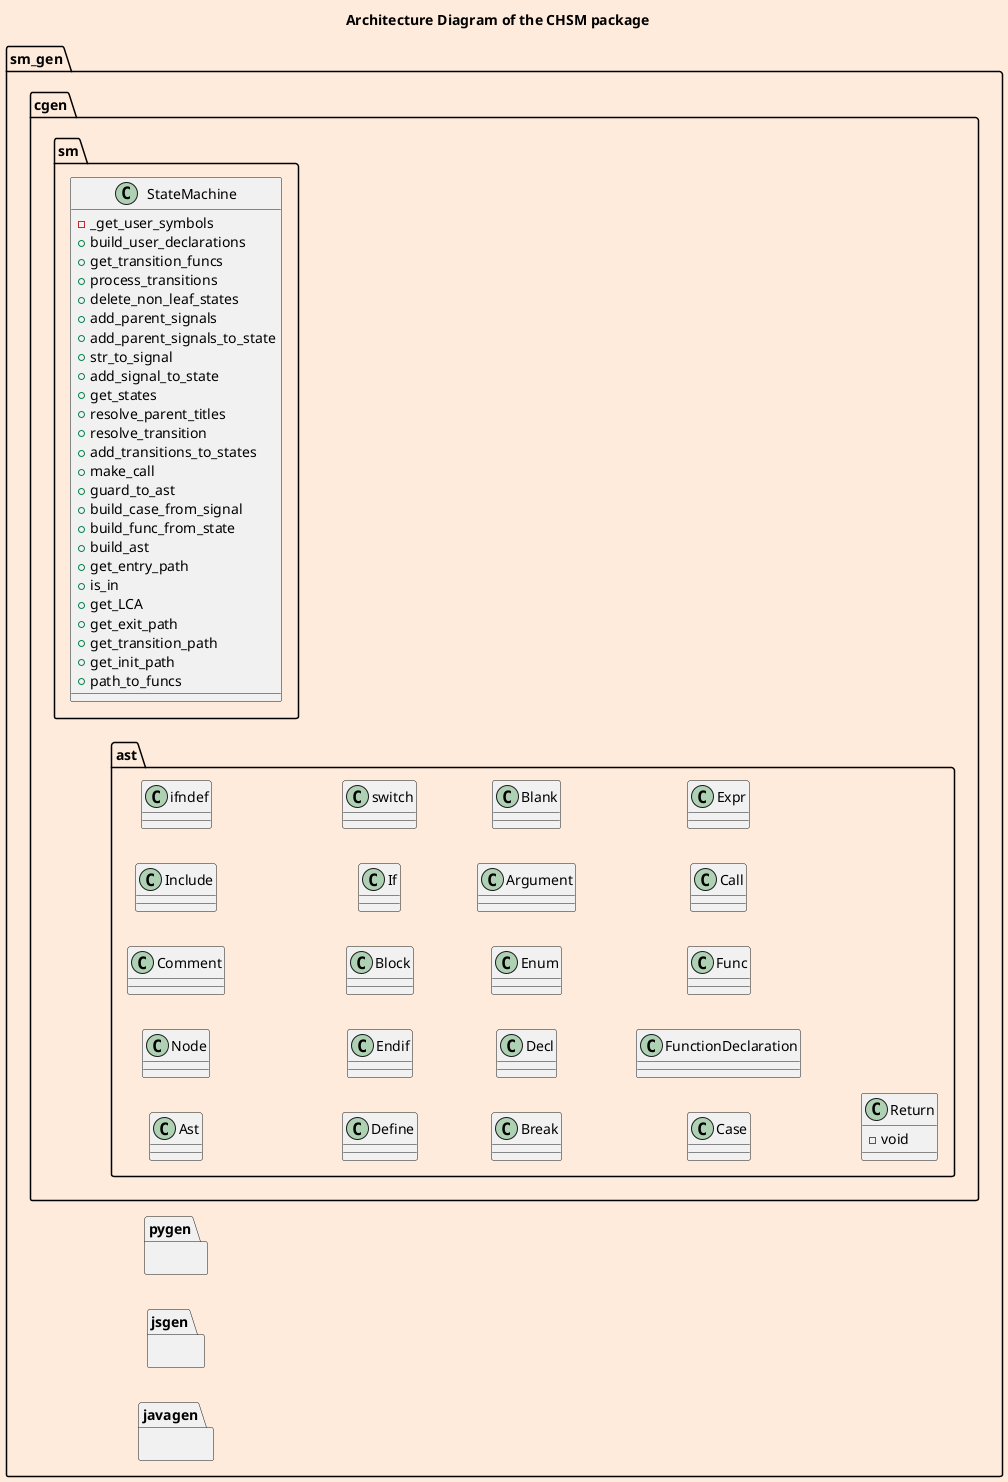 @startuml sm_gen_swad
scale 800 width
skinparam backgroundColor #FFEBDC
scale 1

skinparam cloud {
  backgroundColor Olive
  borderColor orange
}

title Architecture Diagram of the CHSM package

left to right direction

package "sm_gen" as sm_gen{

package "cgen" as cgen{
    package "sm" as sm{
        class StateMachine{
           -_get_user_symbols 
           +build_user_declarations
           +get_transition_funcs
           +process_transitions
           +delete_non_leaf_states
           +add_parent_signals
           +add_parent_signals_to_state
           +str_to_signal
           +add_signal_to_state
           +get_states
           +resolve_parent_titles
           +resolve_transition
           +add_transitions_to_states
           +make_call
           +guard_to_ast
           +build_case_from_signal
           +build_func_from_state
           +build_ast
           +get_entry_path
           +is_in
           +get_LCA
           +get_exit_path
           +get_transition_path
           +get_init_path
           +path_to_funcs
        }
    }
    package "ast" as ast{
        class "Ast"{}
        class "Node"{}
        class "Comment"{}
        class "Include"{}
        class "ifndef"{}
        class "Define"{}
        class "Endif"{}
        class "Block"{}
        class "If"{}
        class "switch"{}
        class "Break"{}
        class "Decl"{}
        class "Enum"{}
        class "Argument"{}
        class "Blank"{}
        class "Case"{}
        class "FunctionDeclaration"{}
        class "Func"{}
        class "Call"{}
        class "Expr"{}
        class "Return"{
            -void
        }
    }
}
package "pygen" as pygen{}
package "jsgen" as jsgen{}
package "javagen" as javagen{}
}


@enduml